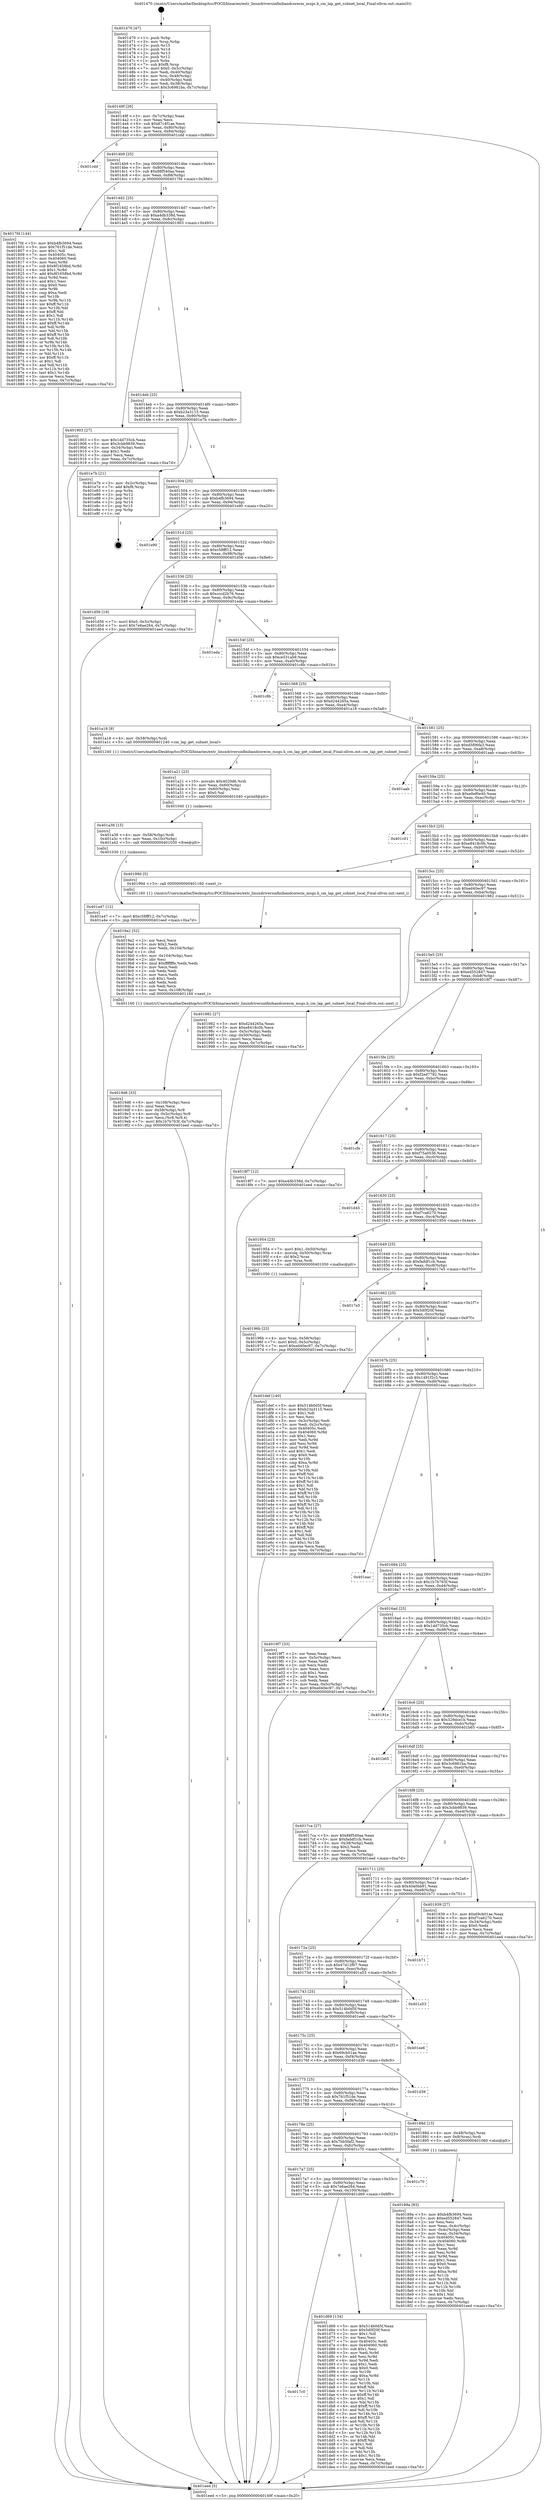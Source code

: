 digraph "0x401470" {
  label = "0x401470 (/mnt/c/Users/mathe/Desktop/tcc/POCII/binaries/extr_linuxdriversinfinibandcorecm_msgs.h_cm_lap_get_subnet_local_Final-ollvm.out::main(0))"
  labelloc = "t"
  node[shape=record]

  Entry [label="",width=0.3,height=0.3,shape=circle,fillcolor=black,style=filled]
  "0x40149f" [label="{
     0x40149f [26]\l
     | [instrs]\l
     &nbsp;&nbsp;0x40149f \<+3\>: mov -0x7c(%rbp),%eax\l
     &nbsp;&nbsp;0x4014a2 \<+2\>: mov %eax,%ecx\l
     &nbsp;&nbsp;0x4014a4 \<+6\>: sub $0x87c4f1ae,%ecx\l
     &nbsp;&nbsp;0x4014aa \<+3\>: mov %eax,-0x80(%rbp)\l
     &nbsp;&nbsp;0x4014ad \<+6\>: mov %ecx,-0x84(%rbp)\l
     &nbsp;&nbsp;0x4014b3 \<+6\>: je 0000000000401cdd \<main+0x86d\>\l
  }"]
  "0x401cdd" [label="{
     0x401cdd\l
  }", style=dashed]
  "0x4014b9" [label="{
     0x4014b9 [25]\l
     | [instrs]\l
     &nbsp;&nbsp;0x4014b9 \<+5\>: jmp 00000000004014be \<main+0x4e\>\l
     &nbsp;&nbsp;0x4014be \<+3\>: mov -0x80(%rbp),%eax\l
     &nbsp;&nbsp;0x4014c1 \<+5\>: sub $0x88f540aa,%eax\l
     &nbsp;&nbsp;0x4014c6 \<+6\>: mov %eax,-0x88(%rbp)\l
     &nbsp;&nbsp;0x4014cc \<+6\>: je 00000000004017fd \<main+0x38d\>\l
  }"]
  Exit [label="",width=0.3,height=0.3,shape=circle,fillcolor=black,style=filled,peripheries=2]
  "0x4017fd" [label="{
     0x4017fd [144]\l
     | [instrs]\l
     &nbsp;&nbsp;0x4017fd \<+5\>: mov $0xb4fb3694,%eax\l
     &nbsp;&nbsp;0x401802 \<+5\>: mov $0x761f51de,%ecx\l
     &nbsp;&nbsp;0x401807 \<+2\>: mov $0x1,%dl\l
     &nbsp;&nbsp;0x401809 \<+7\>: mov 0x40405c,%esi\l
     &nbsp;&nbsp;0x401810 \<+7\>: mov 0x404060,%edi\l
     &nbsp;&nbsp;0x401817 \<+3\>: mov %esi,%r8d\l
     &nbsp;&nbsp;0x40181a \<+7\>: sub $0x8f1658bd,%r8d\l
     &nbsp;&nbsp;0x401821 \<+4\>: sub $0x1,%r8d\l
     &nbsp;&nbsp;0x401825 \<+7\>: add $0x8f1658bd,%r8d\l
     &nbsp;&nbsp;0x40182c \<+4\>: imul %r8d,%esi\l
     &nbsp;&nbsp;0x401830 \<+3\>: and $0x1,%esi\l
     &nbsp;&nbsp;0x401833 \<+3\>: cmp $0x0,%esi\l
     &nbsp;&nbsp;0x401836 \<+4\>: sete %r9b\l
     &nbsp;&nbsp;0x40183a \<+3\>: cmp $0xa,%edi\l
     &nbsp;&nbsp;0x40183d \<+4\>: setl %r10b\l
     &nbsp;&nbsp;0x401841 \<+3\>: mov %r9b,%r11b\l
     &nbsp;&nbsp;0x401844 \<+4\>: xor $0xff,%r11b\l
     &nbsp;&nbsp;0x401848 \<+3\>: mov %r10b,%bl\l
     &nbsp;&nbsp;0x40184b \<+3\>: xor $0xff,%bl\l
     &nbsp;&nbsp;0x40184e \<+3\>: xor $0x1,%dl\l
     &nbsp;&nbsp;0x401851 \<+3\>: mov %r11b,%r14b\l
     &nbsp;&nbsp;0x401854 \<+4\>: and $0xff,%r14b\l
     &nbsp;&nbsp;0x401858 \<+3\>: and %dl,%r9b\l
     &nbsp;&nbsp;0x40185b \<+3\>: mov %bl,%r15b\l
     &nbsp;&nbsp;0x40185e \<+4\>: and $0xff,%r15b\l
     &nbsp;&nbsp;0x401862 \<+3\>: and %dl,%r10b\l
     &nbsp;&nbsp;0x401865 \<+3\>: or %r9b,%r14b\l
     &nbsp;&nbsp;0x401868 \<+3\>: or %r10b,%r15b\l
     &nbsp;&nbsp;0x40186b \<+3\>: xor %r15b,%r14b\l
     &nbsp;&nbsp;0x40186e \<+3\>: or %bl,%r11b\l
     &nbsp;&nbsp;0x401871 \<+4\>: xor $0xff,%r11b\l
     &nbsp;&nbsp;0x401875 \<+3\>: or $0x1,%dl\l
     &nbsp;&nbsp;0x401878 \<+3\>: and %dl,%r11b\l
     &nbsp;&nbsp;0x40187b \<+3\>: or %r11b,%r14b\l
     &nbsp;&nbsp;0x40187e \<+4\>: test $0x1,%r14b\l
     &nbsp;&nbsp;0x401882 \<+3\>: cmovne %ecx,%eax\l
     &nbsp;&nbsp;0x401885 \<+3\>: mov %eax,-0x7c(%rbp)\l
     &nbsp;&nbsp;0x401888 \<+5\>: jmp 0000000000401eed \<main+0xa7d\>\l
  }"]
  "0x4014d2" [label="{
     0x4014d2 [25]\l
     | [instrs]\l
     &nbsp;&nbsp;0x4014d2 \<+5\>: jmp 00000000004014d7 \<main+0x67\>\l
     &nbsp;&nbsp;0x4014d7 \<+3\>: mov -0x80(%rbp),%eax\l
     &nbsp;&nbsp;0x4014da \<+5\>: sub $0xa4db338d,%eax\l
     &nbsp;&nbsp;0x4014df \<+6\>: mov %eax,-0x8c(%rbp)\l
     &nbsp;&nbsp;0x4014e5 \<+6\>: je 0000000000401903 \<main+0x493\>\l
  }"]
  "0x4017c0" [label="{
     0x4017c0\l
  }", style=dashed]
  "0x401903" [label="{
     0x401903 [27]\l
     | [instrs]\l
     &nbsp;&nbsp;0x401903 \<+5\>: mov $0x1dd735cb,%eax\l
     &nbsp;&nbsp;0x401908 \<+5\>: mov $0x3cbb9839,%ecx\l
     &nbsp;&nbsp;0x40190d \<+3\>: mov -0x34(%rbp),%edx\l
     &nbsp;&nbsp;0x401910 \<+3\>: cmp $0x1,%edx\l
     &nbsp;&nbsp;0x401913 \<+3\>: cmovl %ecx,%eax\l
     &nbsp;&nbsp;0x401916 \<+3\>: mov %eax,-0x7c(%rbp)\l
     &nbsp;&nbsp;0x401919 \<+5\>: jmp 0000000000401eed \<main+0xa7d\>\l
  }"]
  "0x4014eb" [label="{
     0x4014eb [25]\l
     | [instrs]\l
     &nbsp;&nbsp;0x4014eb \<+5\>: jmp 00000000004014f0 \<main+0x80\>\l
     &nbsp;&nbsp;0x4014f0 \<+3\>: mov -0x80(%rbp),%eax\l
     &nbsp;&nbsp;0x4014f3 \<+5\>: sub $0xb23a3115,%eax\l
     &nbsp;&nbsp;0x4014f8 \<+6\>: mov %eax,-0x90(%rbp)\l
     &nbsp;&nbsp;0x4014fe \<+6\>: je 0000000000401e7b \<main+0xa0b\>\l
  }"]
  "0x401d69" [label="{
     0x401d69 [134]\l
     | [instrs]\l
     &nbsp;&nbsp;0x401d69 \<+5\>: mov $0x514b0d5f,%eax\l
     &nbsp;&nbsp;0x401d6e \<+5\>: mov $0x5d0f20f,%ecx\l
     &nbsp;&nbsp;0x401d73 \<+2\>: mov $0x1,%dl\l
     &nbsp;&nbsp;0x401d75 \<+2\>: xor %esi,%esi\l
     &nbsp;&nbsp;0x401d77 \<+7\>: mov 0x40405c,%edi\l
     &nbsp;&nbsp;0x401d7e \<+8\>: mov 0x404060,%r8d\l
     &nbsp;&nbsp;0x401d86 \<+3\>: sub $0x1,%esi\l
     &nbsp;&nbsp;0x401d89 \<+3\>: mov %edi,%r9d\l
     &nbsp;&nbsp;0x401d8c \<+3\>: add %esi,%r9d\l
     &nbsp;&nbsp;0x401d8f \<+4\>: imul %r9d,%edi\l
     &nbsp;&nbsp;0x401d93 \<+3\>: and $0x1,%edi\l
     &nbsp;&nbsp;0x401d96 \<+3\>: cmp $0x0,%edi\l
     &nbsp;&nbsp;0x401d99 \<+4\>: sete %r10b\l
     &nbsp;&nbsp;0x401d9d \<+4\>: cmp $0xa,%r8d\l
     &nbsp;&nbsp;0x401da1 \<+4\>: setl %r11b\l
     &nbsp;&nbsp;0x401da5 \<+3\>: mov %r10b,%bl\l
     &nbsp;&nbsp;0x401da8 \<+3\>: xor $0xff,%bl\l
     &nbsp;&nbsp;0x401dab \<+3\>: mov %r11b,%r14b\l
     &nbsp;&nbsp;0x401dae \<+4\>: xor $0xff,%r14b\l
     &nbsp;&nbsp;0x401db2 \<+3\>: xor $0x1,%dl\l
     &nbsp;&nbsp;0x401db5 \<+3\>: mov %bl,%r15b\l
     &nbsp;&nbsp;0x401db8 \<+4\>: and $0xff,%r15b\l
     &nbsp;&nbsp;0x401dbc \<+3\>: and %dl,%r10b\l
     &nbsp;&nbsp;0x401dbf \<+3\>: mov %r14b,%r12b\l
     &nbsp;&nbsp;0x401dc2 \<+4\>: and $0xff,%r12b\l
     &nbsp;&nbsp;0x401dc6 \<+3\>: and %dl,%r11b\l
     &nbsp;&nbsp;0x401dc9 \<+3\>: or %r10b,%r15b\l
     &nbsp;&nbsp;0x401dcc \<+3\>: or %r11b,%r12b\l
     &nbsp;&nbsp;0x401dcf \<+3\>: xor %r12b,%r15b\l
     &nbsp;&nbsp;0x401dd2 \<+3\>: or %r14b,%bl\l
     &nbsp;&nbsp;0x401dd5 \<+3\>: xor $0xff,%bl\l
     &nbsp;&nbsp;0x401dd8 \<+3\>: or $0x1,%dl\l
     &nbsp;&nbsp;0x401ddb \<+2\>: and %dl,%bl\l
     &nbsp;&nbsp;0x401ddd \<+3\>: or %bl,%r15b\l
     &nbsp;&nbsp;0x401de0 \<+4\>: test $0x1,%r15b\l
     &nbsp;&nbsp;0x401de4 \<+3\>: cmovne %ecx,%eax\l
     &nbsp;&nbsp;0x401de7 \<+3\>: mov %eax,-0x7c(%rbp)\l
     &nbsp;&nbsp;0x401dea \<+5\>: jmp 0000000000401eed \<main+0xa7d\>\l
  }"]
  "0x401e7b" [label="{
     0x401e7b [21]\l
     | [instrs]\l
     &nbsp;&nbsp;0x401e7b \<+3\>: mov -0x2c(%rbp),%eax\l
     &nbsp;&nbsp;0x401e7e \<+7\>: add $0xf8,%rsp\l
     &nbsp;&nbsp;0x401e85 \<+1\>: pop %rbx\l
     &nbsp;&nbsp;0x401e86 \<+2\>: pop %r12\l
     &nbsp;&nbsp;0x401e88 \<+2\>: pop %r13\l
     &nbsp;&nbsp;0x401e8a \<+2\>: pop %r14\l
     &nbsp;&nbsp;0x401e8c \<+2\>: pop %r15\l
     &nbsp;&nbsp;0x401e8e \<+1\>: pop %rbp\l
     &nbsp;&nbsp;0x401e8f \<+1\>: ret\l
  }"]
  "0x401504" [label="{
     0x401504 [25]\l
     | [instrs]\l
     &nbsp;&nbsp;0x401504 \<+5\>: jmp 0000000000401509 \<main+0x99\>\l
     &nbsp;&nbsp;0x401509 \<+3\>: mov -0x80(%rbp),%eax\l
     &nbsp;&nbsp;0x40150c \<+5\>: sub $0xb4fb3694,%eax\l
     &nbsp;&nbsp;0x401511 \<+6\>: mov %eax,-0x94(%rbp)\l
     &nbsp;&nbsp;0x401517 \<+6\>: je 0000000000401e90 \<main+0xa20\>\l
  }"]
  "0x4017a7" [label="{
     0x4017a7 [25]\l
     | [instrs]\l
     &nbsp;&nbsp;0x4017a7 \<+5\>: jmp 00000000004017ac \<main+0x33c\>\l
     &nbsp;&nbsp;0x4017ac \<+3\>: mov -0x80(%rbp),%eax\l
     &nbsp;&nbsp;0x4017af \<+5\>: sub $0x7e6ae264,%eax\l
     &nbsp;&nbsp;0x4017b4 \<+6\>: mov %eax,-0x100(%rbp)\l
     &nbsp;&nbsp;0x4017ba \<+6\>: je 0000000000401d69 \<main+0x8f9\>\l
  }"]
  "0x401e90" [label="{
     0x401e90\l
  }", style=dashed]
  "0x40151d" [label="{
     0x40151d [25]\l
     | [instrs]\l
     &nbsp;&nbsp;0x40151d \<+5\>: jmp 0000000000401522 \<main+0xb2\>\l
     &nbsp;&nbsp;0x401522 \<+3\>: mov -0x80(%rbp),%eax\l
     &nbsp;&nbsp;0x401525 \<+5\>: sub $0xc58fff12,%eax\l
     &nbsp;&nbsp;0x40152a \<+6\>: mov %eax,-0x98(%rbp)\l
     &nbsp;&nbsp;0x401530 \<+6\>: je 0000000000401d56 \<main+0x8e6\>\l
  }"]
  "0x401c70" [label="{
     0x401c70\l
  }", style=dashed]
  "0x401d56" [label="{
     0x401d56 [19]\l
     | [instrs]\l
     &nbsp;&nbsp;0x401d56 \<+7\>: movl $0x0,-0x3c(%rbp)\l
     &nbsp;&nbsp;0x401d5d \<+7\>: movl $0x7e6ae264,-0x7c(%rbp)\l
     &nbsp;&nbsp;0x401d64 \<+5\>: jmp 0000000000401eed \<main+0xa7d\>\l
  }"]
  "0x401536" [label="{
     0x401536 [25]\l
     | [instrs]\l
     &nbsp;&nbsp;0x401536 \<+5\>: jmp 000000000040153b \<main+0xcb\>\l
     &nbsp;&nbsp;0x40153b \<+3\>: mov -0x80(%rbp),%eax\l
     &nbsp;&nbsp;0x40153e \<+5\>: sub $0xcccd2b76,%eax\l
     &nbsp;&nbsp;0x401543 \<+6\>: mov %eax,-0x9c(%rbp)\l
     &nbsp;&nbsp;0x401549 \<+6\>: je 0000000000401eda \<main+0xa6a\>\l
  }"]
  "0x401a47" [label="{
     0x401a47 [12]\l
     | [instrs]\l
     &nbsp;&nbsp;0x401a47 \<+7\>: movl $0xc58fff12,-0x7c(%rbp)\l
     &nbsp;&nbsp;0x401a4e \<+5\>: jmp 0000000000401eed \<main+0xa7d\>\l
  }"]
  "0x401eda" [label="{
     0x401eda\l
  }", style=dashed]
  "0x40154f" [label="{
     0x40154f [25]\l
     | [instrs]\l
     &nbsp;&nbsp;0x40154f \<+5\>: jmp 0000000000401554 \<main+0xe4\>\l
     &nbsp;&nbsp;0x401554 \<+3\>: mov -0x80(%rbp),%eax\l
     &nbsp;&nbsp;0x401557 \<+5\>: sub $0xce531ab9,%eax\l
     &nbsp;&nbsp;0x40155c \<+6\>: mov %eax,-0xa0(%rbp)\l
     &nbsp;&nbsp;0x401562 \<+6\>: je 0000000000401c8b \<main+0x81b\>\l
  }"]
  "0x401a38" [label="{
     0x401a38 [15]\l
     | [instrs]\l
     &nbsp;&nbsp;0x401a38 \<+4\>: mov -0x58(%rbp),%rdi\l
     &nbsp;&nbsp;0x401a3c \<+6\>: mov %eax,-0x10c(%rbp)\l
     &nbsp;&nbsp;0x401a42 \<+5\>: call 0000000000401030 \<free@plt\>\l
     | [calls]\l
     &nbsp;&nbsp;0x401030 \{1\} (unknown)\l
  }"]
  "0x401c8b" [label="{
     0x401c8b\l
  }", style=dashed]
  "0x401568" [label="{
     0x401568 [25]\l
     | [instrs]\l
     &nbsp;&nbsp;0x401568 \<+5\>: jmp 000000000040156d \<main+0xfd\>\l
     &nbsp;&nbsp;0x40156d \<+3\>: mov -0x80(%rbp),%eax\l
     &nbsp;&nbsp;0x401570 \<+5\>: sub $0xd244265a,%eax\l
     &nbsp;&nbsp;0x401575 \<+6\>: mov %eax,-0xa4(%rbp)\l
     &nbsp;&nbsp;0x40157b \<+6\>: je 0000000000401a18 \<main+0x5a8\>\l
  }"]
  "0x401a21" [label="{
     0x401a21 [23]\l
     | [instrs]\l
     &nbsp;&nbsp;0x401a21 \<+10\>: movabs $0x4020d6,%rdi\l
     &nbsp;&nbsp;0x401a2b \<+3\>: mov %eax,-0x60(%rbp)\l
     &nbsp;&nbsp;0x401a2e \<+3\>: mov -0x60(%rbp),%esi\l
     &nbsp;&nbsp;0x401a31 \<+2\>: mov $0x0,%al\l
     &nbsp;&nbsp;0x401a33 \<+5\>: call 0000000000401040 \<printf@plt\>\l
     | [calls]\l
     &nbsp;&nbsp;0x401040 \{1\} (unknown)\l
  }"]
  "0x401a18" [label="{
     0x401a18 [9]\l
     | [instrs]\l
     &nbsp;&nbsp;0x401a18 \<+4\>: mov -0x58(%rbp),%rdi\l
     &nbsp;&nbsp;0x401a1c \<+5\>: call 0000000000401240 \<cm_lap_get_subnet_local\>\l
     | [calls]\l
     &nbsp;&nbsp;0x401240 \{1\} (/mnt/c/Users/mathe/Desktop/tcc/POCII/binaries/extr_linuxdriversinfinibandcorecm_msgs.h_cm_lap_get_subnet_local_Final-ollvm.out::cm_lap_get_subnet_local)\l
  }"]
  "0x401581" [label="{
     0x401581 [25]\l
     | [instrs]\l
     &nbsp;&nbsp;0x401581 \<+5\>: jmp 0000000000401586 \<main+0x116\>\l
     &nbsp;&nbsp;0x401586 \<+3\>: mov -0x80(%rbp),%eax\l
     &nbsp;&nbsp;0x401589 \<+5\>: sub $0xd5f06fa3,%eax\l
     &nbsp;&nbsp;0x40158e \<+6\>: mov %eax,-0xa8(%rbp)\l
     &nbsp;&nbsp;0x401594 \<+6\>: je 0000000000401aab \<main+0x63b\>\l
  }"]
  "0x4019d6" [label="{
     0x4019d6 [33]\l
     | [instrs]\l
     &nbsp;&nbsp;0x4019d6 \<+6\>: mov -0x108(%rbp),%ecx\l
     &nbsp;&nbsp;0x4019dc \<+3\>: imul %eax,%ecx\l
     &nbsp;&nbsp;0x4019df \<+4\>: mov -0x58(%rbp),%r8\l
     &nbsp;&nbsp;0x4019e3 \<+4\>: movslq -0x5c(%rbp),%r9\l
     &nbsp;&nbsp;0x4019e7 \<+4\>: mov %ecx,(%r8,%r9,4)\l
     &nbsp;&nbsp;0x4019eb \<+7\>: movl $0x1b7b763f,-0x7c(%rbp)\l
     &nbsp;&nbsp;0x4019f2 \<+5\>: jmp 0000000000401eed \<main+0xa7d\>\l
  }"]
  "0x401aab" [label="{
     0x401aab\l
  }", style=dashed]
  "0x40159a" [label="{
     0x40159a [25]\l
     | [instrs]\l
     &nbsp;&nbsp;0x40159a \<+5\>: jmp 000000000040159f \<main+0x12f\>\l
     &nbsp;&nbsp;0x40159f \<+3\>: mov -0x80(%rbp),%eax\l
     &nbsp;&nbsp;0x4015a2 \<+5\>: sub $0xe0ef0e40,%eax\l
     &nbsp;&nbsp;0x4015a7 \<+6\>: mov %eax,-0xac(%rbp)\l
     &nbsp;&nbsp;0x4015ad \<+6\>: je 0000000000401c01 \<main+0x791\>\l
  }"]
  "0x4019a2" [label="{
     0x4019a2 [52]\l
     | [instrs]\l
     &nbsp;&nbsp;0x4019a2 \<+2\>: xor %ecx,%ecx\l
     &nbsp;&nbsp;0x4019a4 \<+5\>: mov $0x2,%edx\l
     &nbsp;&nbsp;0x4019a9 \<+6\>: mov %edx,-0x104(%rbp)\l
     &nbsp;&nbsp;0x4019af \<+1\>: cltd\l
     &nbsp;&nbsp;0x4019b0 \<+6\>: mov -0x104(%rbp),%esi\l
     &nbsp;&nbsp;0x4019b6 \<+2\>: idiv %esi\l
     &nbsp;&nbsp;0x4019b8 \<+6\>: imul $0xfffffffe,%edx,%edx\l
     &nbsp;&nbsp;0x4019be \<+2\>: mov %ecx,%edi\l
     &nbsp;&nbsp;0x4019c0 \<+2\>: sub %edx,%edi\l
     &nbsp;&nbsp;0x4019c2 \<+2\>: mov %ecx,%edx\l
     &nbsp;&nbsp;0x4019c4 \<+3\>: sub $0x1,%edx\l
     &nbsp;&nbsp;0x4019c7 \<+2\>: add %edx,%edi\l
     &nbsp;&nbsp;0x4019c9 \<+2\>: sub %edi,%ecx\l
     &nbsp;&nbsp;0x4019cb \<+6\>: mov %ecx,-0x108(%rbp)\l
     &nbsp;&nbsp;0x4019d1 \<+5\>: call 0000000000401160 \<next_i\>\l
     | [calls]\l
     &nbsp;&nbsp;0x401160 \{1\} (/mnt/c/Users/mathe/Desktop/tcc/POCII/binaries/extr_linuxdriversinfinibandcorecm_msgs.h_cm_lap_get_subnet_local_Final-ollvm.out::next_i)\l
  }"]
  "0x401c01" [label="{
     0x401c01\l
  }", style=dashed]
  "0x4015b3" [label="{
     0x4015b3 [25]\l
     | [instrs]\l
     &nbsp;&nbsp;0x4015b3 \<+5\>: jmp 00000000004015b8 \<main+0x148\>\l
     &nbsp;&nbsp;0x4015b8 \<+3\>: mov -0x80(%rbp),%eax\l
     &nbsp;&nbsp;0x4015bb \<+5\>: sub $0xe8418c0b,%eax\l
     &nbsp;&nbsp;0x4015c0 \<+6\>: mov %eax,-0xb0(%rbp)\l
     &nbsp;&nbsp;0x4015c6 \<+6\>: je 000000000040199d \<main+0x52d\>\l
  }"]
  "0x40196b" [label="{
     0x40196b [23]\l
     | [instrs]\l
     &nbsp;&nbsp;0x40196b \<+4\>: mov %rax,-0x58(%rbp)\l
     &nbsp;&nbsp;0x40196f \<+7\>: movl $0x0,-0x5c(%rbp)\l
     &nbsp;&nbsp;0x401976 \<+7\>: movl $0xed40ec97,-0x7c(%rbp)\l
     &nbsp;&nbsp;0x40197d \<+5\>: jmp 0000000000401eed \<main+0xa7d\>\l
  }"]
  "0x40199d" [label="{
     0x40199d [5]\l
     | [instrs]\l
     &nbsp;&nbsp;0x40199d \<+5\>: call 0000000000401160 \<next_i\>\l
     | [calls]\l
     &nbsp;&nbsp;0x401160 \{1\} (/mnt/c/Users/mathe/Desktop/tcc/POCII/binaries/extr_linuxdriversinfinibandcorecm_msgs.h_cm_lap_get_subnet_local_Final-ollvm.out::next_i)\l
  }"]
  "0x4015cc" [label="{
     0x4015cc [25]\l
     | [instrs]\l
     &nbsp;&nbsp;0x4015cc \<+5\>: jmp 00000000004015d1 \<main+0x161\>\l
     &nbsp;&nbsp;0x4015d1 \<+3\>: mov -0x80(%rbp),%eax\l
     &nbsp;&nbsp;0x4015d4 \<+5\>: sub $0xed40ec97,%eax\l
     &nbsp;&nbsp;0x4015d9 \<+6\>: mov %eax,-0xb4(%rbp)\l
     &nbsp;&nbsp;0x4015df \<+6\>: je 0000000000401982 \<main+0x512\>\l
  }"]
  "0x40189a" [label="{
     0x40189a [93]\l
     | [instrs]\l
     &nbsp;&nbsp;0x40189a \<+5\>: mov $0xb4fb3694,%ecx\l
     &nbsp;&nbsp;0x40189f \<+5\>: mov $0xed552847,%edx\l
     &nbsp;&nbsp;0x4018a4 \<+2\>: xor %esi,%esi\l
     &nbsp;&nbsp;0x4018a6 \<+3\>: mov %eax,-0x4c(%rbp)\l
     &nbsp;&nbsp;0x4018a9 \<+3\>: mov -0x4c(%rbp),%eax\l
     &nbsp;&nbsp;0x4018ac \<+3\>: mov %eax,-0x34(%rbp)\l
     &nbsp;&nbsp;0x4018af \<+7\>: mov 0x40405c,%eax\l
     &nbsp;&nbsp;0x4018b6 \<+8\>: mov 0x404060,%r8d\l
     &nbsp;&nbsp;0x4018be \<+3\>: sub $0x1,%esi\l
     &nbsp;&nbsp;0x4018c1 \<+3\>: mov %eax,%r9d\l
     &nbsp;&nbsp;0x4018c4 \<+3\>: add %esi,%r9d\l
     &nbsp;&nbsp;0x4018c7 \<+4\>: imul %r9d,%eax\l
     &nbsp;&nbsp;0x4018cb \<+3\>: and $0x1,%eax\l
     &nbsp;&nbsp;0x4018ce \<+3\>: cmp $0x0,%eax\l
     &nbsp;&nbsp;0x4018d1 \<+4\>: sete %r10b\l
     &nbsp;&nbsp;0x4018d5 \<+4\>: cmp $0xa,%r8d\l
     &nbsp;&nbsp;0x4018d9 \<+4\>: setl %r11b\l
     &nbsp;&nbsp;0x4018dd \<+3\>: mov %r10b,%bl\l
     &nbsp;&nbsp;0x4018e0 \<+3\>: and %r11b,%bl\l
     &nbsp;&nbsp;0x4018e3 \<+3\>: xor %r11b,%r10b\l
     &nbsp;&nbsp;0x4018e6 \<+3\>: or %r10b,%bl\l
     &nbsp;&nbsp;0x4018e9 \<+3\>: test $0x1,%bl\l
     &nbsp;&nbsp;0x4018ec \<+3\>: cmovne %edx,%ecx\l
     &nbsp;&nbsp;0x4018ef \<+3\>: mov %ecx,-0x7c(%rbp)\l
     &nbsp;&nbsp;0x4018f2 \<+5\>: jmp 0000000000401eed \<main+0xa7d\>\l
  }"]
  "0x401982" [label="{
     0x401982 [27]\l
     | [instrs]\l
     &nbsp;&nbsp;0x401982 \<+5\>: mov $0xd244265a,%eax\l
     &nbsp;&nbsp;0x401987 \<+5\>: mov $0xe8418c0b,%ecx\l
     &nbsp;&nbsp;0x40198c \<+3\>: mov -0x5c(%rbp),%edx\l
     &nbsp;&nbsp;0x40198f \<+3\>: cmp -0x50(%rbp),%edx\l
     &nbsp;&nbsp;0x401992 \<+3\>: cmovl %ecx,%eax\l
     &nbsp;&nbsp;0x401995 \<+3\>: mov %eax,-0x7c(%rbp)\l
     &nbsp;&nbsp;0x401998 \<+5\>: jmp 0000000000401eed \<main+0xa7d\>\l
  }"]
  "0x4015e5" [label="{
     0x4015e5 [25]\l
     | [instrs]\l
     &nbsp;&nbsp;0x4015e5 \<+5\>: jmp 00000000004015ea \<main+0x17a\>\l
     &nbsp;&nbsp;0x4015ea \<+3\>: mov -0x80(%rbp),%eax\l
     &nbsp;&nbsp;0x4015ed \<+5\>: sub $0xed552847,%eax\l
     &nbsp;&nbsp;0x4015f2 \<+6\>: mov %eax,-0xb8(%rbp)\l
     &nbsp;&nbsp;0x4015f8 \<+6\>: je 00000000004018f7 \<main+0x487\>\l
  }"]
  "0x40178e" [label="{
     0x40178e [25]\l
     | [instrs]\l
     &nbsp;&nbsp;0x40178e \<+5\>: jmp 0000000000401793 \<main+0x323\>\l
     &nbsp;&nbsp;0x401793 \<+3\>: mov -0x80(%rbp),%eax\l
     &nbsp;&nbsp;0x401796 \<+5\>: sub $0x7bb5faf2,%eax\l
     &nbsp;&nbsp;0x40179b \<+6\>: mov %eax,-0xfc(%rbp)\l
     &nbsp;&nbsp;0x4017a1 \<+6\>: je 0000000000401c70 \<main+0x800\>\l
  }"]
  "0x4018f7" [label="{
     0x4018f7 [12]\l
     | [instrs]\l
     &nbsp;&nbsp;0x4018f7 \<+7\>: movl $0xa4db338d,-0x7c(%rbp)\l
     &nbsp;&nbsp;0x4018fe \<+5\>: jmp 0000000000401eed \<main+0xa7d\>\l
  }"]
  "0x4015fe" [label="{
     0x4015fe [25]\l
     | [instrs]\l
     &nbsp;&nbsp;0x4015fe \<+5\>: jmp 0000000000401603 \<main+0x193\>\l
     &nbsp;&nbsp;0x401603 \<+3\>: mov -0x80(%rbp),%eax\l
     &nbsp;&nbsp;0x401606 \<+5\>: sub $0xf2ed7782,%eax\l
     &nbsp;&nbsp;0x40160b \<+6\>: mov %eax,-0xbc(%rbp)\l
     &nbsp;&nbsp;0x401611 \<+6\>: je 0000000000401cfe \<main+0x88e\>\l
  }"]
  "0x40188d" [label="{
     0x40188d [13]\l
     | [instrs]\l
     &nbsp;&nbsp;0x40188d \<+4\>: mov -0x48(%rbp),%rax\l
     &nbsp;&nbsp;0x401891 \<+4\>: mov 0x8(%rax),%rdi\l
     &nbsp;&nbsp;0x401895 \<+5\>: call 0000000000401060 \<atoi@plt\>\l
     | [calls]\l
     &nbsp;&nbsp;0x401060 \{1\} (unknown)\l
  }"]
  "0x401cfe" [label="{
     0x401cfe\l
  }", style=dashed]
  "0x401617" [label="{
     0x401617 [25]\l
     | [instrs]\l
     &nbsp;&nbsp;0x401617 \<+5\>: jmp 000000000040161c \<main+0x1ac\>\l
     &nbsp;&nbsp;0x40161c \<+3\>: mov -0x80(%rbp),%eax\l
     &nbsp;&nbsp;0x40161f \<+5\>: sub $0xf75a0536,%eax\l
     &nbsp;&nbsp;0x401624 \<+6\>: mov %eax,-0xc0(%rbp)\l
     &nbsp;&nbsp;0x40162a \<+6\>: je 0000000000401d45 \<main+0x8d5\>\l
  }"]
  "0x401775" [label="{
     0x401775 [25]\l
     | [instrs]\l
     &nbsp;&nbsp;0x401775 \<+5\>: jmp 000000000040177a \<main+0x30a\>\l
     &nbsp;&nbsp;0x40177a \<+3\>: mov -0x80(%rbp),%eax\l
     &nbsp;&nbsp;0x40177d \<+5\>: sub $0x761f51de,%eax\l
     &nbsp;&nbsp;0x401782 \<+6\>: mov %eax,-0xf8(%rbp)\l
     &nbsp;&nbsp;0x401788 \<+6\>: je 000000000040188d \<main+0x41d\>\l
  }"]
  "0x401d45" [label="{
     0x401d45\l
  }", style=dashed]
  "0x401630" [label="{
     0x401630 [25]\l
     | [instrs]\l
     &nbsp;&nbsp;0x401630 \<+5\>: jmp 0000000000401635 \<main+0x1c5\>\l
     &nbsp;&nbsp;0x401635 \<+3\>: mov -0x80(%rbp),%eax\l
     &nbsp;&nbsp;0x401638 \<+5\>: sub $0xf7ca6270,%eax\l
     &nbsp;&nbsp;0x40163d \<+6\>: mov %eax,-0xc4(%rbp)\l
     &nbsp;&nbsp;0x401643 \<+6\>: je 0000000000401954 \<main+0x4e4\>\l
  }"]
  "0x401d39" [label="{
     0x401d39\l
  }", style=dashed]
  "0x401954" [label="{
     0x401954 [23]\l
     | [instrs]\l
     &nbsp;&nbsp;0x401954 \<+7\>: movl $0x1,-0x50(%rbp)\l
     &nbsp;&nbsp;0x40195b \<+4\>: movslq -0x50(%rbp),%rax\l
     &nbsp;&nbsp;0x40195f \<+4\>: shl $0x2,%rax\l
     &nbsp;&nbsp;0x401963 \<+3\>: mov %rax,%rdi\l
     &nbsp;&nbsp;0x401966 \<+5\>: call 0000000000401050 \<malloc@plt\>\l
     | [calls]\l
     &nbsp;&nbsp;0x401050 \{1\} (unknown)\l
  }"]
  "0x401649" [label="{
     0x401649 [25]\l
     | [instrs]\l
     &nbsp;&nbsp;0x401649 \<+5\>: jmp 000000000040164e \<main+0x1de\>\l
     &nbsp;&nbsp;0x40164e \<+3\>: mov -0x80(%rbp),%eax\l
     &nbsp;&nbsp;0x401651 \<+5\>: sub $0xfaddf1cb,%eax\l
     &nbsp;&nbsp;0x401656 \<+6\>: mov %eax,-0xc8(%rbp)\l
     &nbsp;&nbsp;0x40165c \<+6\>: je 00000000004017e5 \<main+0x375\>\l
  }"]
  "0x40175c" [label="{
     0x40175c [25]\l
     | [instrs]\l
     &nbsp;&nbsp;0x40175c \<+5\>: jmp 0000000000401761 \<main+0x2f1\>\l
     &nbsp;&nbsp;0x401761 \<+3\>: mov -0x80(%rbp),%eax\l
     &nbsp;&nbsp;0x401764 \<+5\>: sub $0x69cb01ae,%eax\l
     &nbsp;&nbsp;0x401769 \<+6\>: mov %eax,-0xf4(%rbp)\l
     &nbsp;&nbsp;0x40176f \<+6\>: je 0000000000401d39 \<main+0x8c9\>\l
  }"]
  "0x4017e5" [label="{
     0x4017e5\l
  }", style=dashed]
  "0x401662" [label="{
     0x401662 [25]\l
     | [instrs]\l
     &nbsp;&nbsp;0x401662 \<+5\>: jmp 0000000000401667 \<main+0x1f7\>\l
     &nbsp;&nbsp;0x401667 \<+3\>: mov -0x80(%rbp),%eax\l
     &nbsp;&nbsp;0x40166a \<+5\>: sub $0x5d0f20f,%eax\l
     &nbsp;&nbsp;0x40166f \<+6\>: mov %eax,-0xcc(%rbp)\l
     &nbsp;&nbsp;0x401675 \<+6\>: je 0000000000401def \<main+0x97f\>\l
  }"]
  "0x401ee6" [label="{
     0x401ee6\l
  }", style=dashed]
  "0x401def" [label="{
     0x401def [140]\l
     | [instrs]\l
     &nbsp;&nbsp;0x401def \<+5\>: mov $0x514b0d5f,%eax\l
     &nbsp;&nbsp;0x401df4 \<+5\>: mov $0xb23a3115,%ecx\l
     &nbsp;&nbsp;0x401df9 \<+2\>: mov $0x1,%dl\l
     &nbsp;&nbsp;0x401dfb \<+2\>: xor %esi,%esi\l
     &nbsp;&nbsp;0x401dfd \<+3\>: mov -0x3c(%rbp),%edi\l
     &nbsp;&nbsp;0x401e00 \<+3\>: mov %edi,-0x2c(%rbp)\l
     &nbsp;&nbsp;0x401e03 \<+7\>: mov 0x40405c,%edi\l
     &nbsp;&nbsp;0x401e0a \<+8\>: mov 0x404060,%r8d\l
     &nbsp;&nbsp;0x401e12 \<+3\>: sub $0x1,%esi\l
     &nbsp;&nbsp;0x401e15 \<+3\>: mov %edi,%r9d\l
     &nbsp;&nbsp;0x401e18 \<+3\>: add %esi,%r9d\l
     &nbsp;&nbsp;0x401e1b \<+4\>: imul %r9d,%edi\l
     &nbsp;&nbsp;0x401e1f \<+3\>: and $0x1,%edi\l
     &nbsp;&nbsp;0x401e22 \<+3\>: cmp $0x0,%edi\l
     &nbsp;&nbsp;0x401e25 \<+4\>: sete %r10b\l
     &nbsp;&nbsp;0x401e29 \<+4\>: cmp $0xa,%r8d\l
     &nbsp;&nbsp;0x401e2d \<+4\>: setl %r11b\l
     &nbsp;&nbsp;0x401e31 \<+3\>: mov %r10b,%bl\l
     &nbsp;&nbsp;0x401e34 \<+3\>: xor $0xff,%bl\l
     &nbsp;&nbsp;0x401e37 \<+3\>: mov %r11b,%r14b\l
     &nbsp;&nbsp;0x401e3a \<+4\>: xor $0xff,%r14b\l
     &nbsp;&nbsp;0x401e3e \<+3\>: xor $0x1,%dl\l
     &nbsp;&nbsp;0x401e41 \<+3\>: mov %bl,%r15b\l
     &nbsp;&nbsp;0x401e44 \<+4\>: and $0xff,%r15b\l
     &nbsp;&nbsp;0x401e48 \<+3\>: and %dl,%r10b\l
     &nbsp;&nbsp;0x401e4b \<+3\>: mov %r14b,%r12b\l
     &nbsp;&nbsp;0x401e4e \<+4\>: and $0xff,%r12b\l
     &nbsp;&nbsp;0x401e52 \<+3\>: and %dl,%r11b\l
     &nbsp;&nbsp;0x401e55 \<+3\>: or %r10b,%r15b\l
     &nbsp;&nbsp;0x401e58 \<+3\>: or %r11b,%r12b\l
     &nbsp;&nbsp;0x401e5b \<+3\>: xor %r12b,%r15b\l
     &nbsp;&nbsp;0x401e5e \<+3\>: or %r14b,%bl\l
     &nbsp;&nbsp;0x401e61 \<+3\>: xor $0xff,%bl\l
     &nbsp;&nbsp;0x401e64 \<+3\>: or $0x1,%dl\l
     &nbsp;&nbsp;0x401e67 \<+2\>: and %dl,%bl\l
     &nbsp;&nbsp;0x401e69 \<+3\>: or %bl,%r15b\l
     &nbsp;&nbsp;0x401e6c \<+4\>: test $0x1,%r15b\l
     &nbsp;&nbsp;0x401e70 \<+3\>: cmovne %ecx,%eax\l
     &nbsp;&nbsp;0x401e73 \<+3\>: mov %eax,-0x7c(%rbp)\l
     &nbsp;&nbsp;0x401e76 \<+5\>: jmp 0000000000401eed \<main+0xa7d\>\l
  }"]
  "0x40167b" [label="{
     0x40167b [25]\l
     | [instrs]\l
     &nbsp;&nbsp;0x40167b \<+5\>: jmp 0000000000401680 \<main+0x210\>\l
     &nbsp;&nbsp;0x401680 \<+3\>: mov -0x80(%rbp),%eax\l
     &nbsp;&nbsp;0x401683 \<+5\>: sub $0x1491f2c3,%eax\l
     &nbsp;&nbsp;0x401688 \<+6\>: mov %eax,-0xd0(%rbp)\l
     &nbsp;&nbsp;0x40168e \<+6\>: je 0000000000401eac \<main+0xa3c\>\l
  }"]
  "0x401743" [label="{
     0x401743 [25]\l
     | [instrs]\l
     &nbsp;&nbsp;0x401743 \<+5\>: jmp 0000000000401748 \<main+0x2d8\>\l
     &nbsp;&nbsp;0x401748 \<+3\>: mov -0x80(%rbp),%eax\l
     &nbsp;&nbsp;0x40174b \<+5\>: sub $0x514b0d5f,%eax\l
     &nbsp;&nbsp;0x401750 \<+6\>: mov %eax,-0xf0(%rbp)\l
     &nbsp;&nbsp;0x401756 \<+6\>: je 0000000000401ee6 \<main+0xa76\>\l
  }"]
  "0x401eac" [label="{
     0x401eac\l
  }", style=dashed]
  "0x401694" [label="{
     0x401694 [25]\l
     | [instrs]\l
     &nbsp;&nbsp;0x401694 \<+5\>: jmp 0000000000401699 \<main+0x229\>\l
     &nbsp;&nbsp;0x401699 \<+3\>: mov -0x80(%rbp),%eax\l
     &nbsp;&nbsp;0x40169c \<+5\>: sub $0x1b7b763f,%eax\l
     &nbsp;&nbsp;0x4016a1 \<+6\>: mov %eax,-0xd4(%rbp)\l
     &nbsp;&nbsp;0x4016a7 \<+6\>: je 00000000004019f7 \<main+0x587\>\l
  }"]
  "0x401a53" [label="{
     0x401a53\l
  }", style=dashed]
  "0x4019f7" [label="{
     0x4019f7 [33]\l
     | [instrs]\l
     &nbsp;&nbsp;0x4019f7 \<+2\>: xor %eax,%eax\l
     &nbsp;&nbsp;0x4019f9 \<+3\>: mov -0x5c(%rbp),%ecx\l
     &nbsp;&nbsp;0x4019fc \<+2\>: mov %eax,%edx\l
     &nbsp;&nbsp;0x4019fe \<+2\>: sub %ecx,%edx\l
     &nbsp;&nbsp;0x401a00 \<+2\>: mov %eax,%ecx\l
     &nbsp;&nbsp;0x401a02 \<+3\>: sub $0x1,%ecx\l
     &nbsp;&nbsp;0x401a05 \<+2\>: add %ecx,%edx\l
     &nbsp;&nbsp;0x401a07 \<+2\>: sub %edx,%eax\l
     &nbsp;&nbsp;0x401a09 \<+3\>: mov %eax,-0x5c(%rbp)\l
     &nbsp;&nbsp;0x401a0c \<+7\>: movl $0xed40ec97,-0x7c(%rbp)\l
     &nbsp;&nbsp;0x401a13 \<+5\>: jmp 0000000000401eed \<main+0xa7d\>\l
  }"]
  "0x4016ad" [label="{
     0x4016ad [25]\l
     | [instrs]\l
     &nbsp;&nbsp;0x4016ad \<+5\>: jmp 00000000004016b2 \<main+0x242\>\l
     &nbsp;&nbsp;0x4016b2 \<+3\>: mov -0x80(%rbp),%eax\l
     &nbsp;&nbsp;0x4016b5 \<+5\>: sub $0x1dd735cb,%eax\l
     &nbsp;&nbsp;0x4016ba \<+6\>: mov %eax,-0xd8(%rbp)\l
     &nbsp;&nbsp;0x4016c0 \<+6\>: je 000000000040191e \<main+0x4ae\>\l
  }"]
  "0x40172a" [label="{
     0x40172a [25]\l
     | [instrs]\l
     &nbsp;&nbsp;0x40172a \<+5\>: jmp 000000000040172f \<main+0x2bf\>\l
     &nbsp;&nbsp;0x40172f \<+3\>: mov -0x80(%rbp),%eax\l
     &nbsp;&nbsp;0x401732 \<+5\>: sub $0x47d12f67,%eax\l
     &nbsp;&nbsp;0x401737 \<+6\>: mov %eax,-0xec(%rbp)\l
     &nbsp;&nbsp;0x40173d \<+6\>: je 0000000000401a53 \<main+0x5e3\>\l
  }"]
  "0x40191e" [label="{
     0x40191e\l
  }", style=dashed]
  "0x4016c6" [label="{
     0x4016c6 [25]\l
     | [instrs]\l
     &nbsp;&nbsp;0x4016c6 \<+5\>: jmp 00000000004016cb \<main+0x25b\>\l
     &nbsp;&nbsp;0x4016cb \<+3\>: mov -0x80(%rbp),%eax\l
     &nbsp;&nbsp;0x4016ce \<+5\>: sub $0x329dce1b,%eax\l
     &nbsp;&nbsp;0x4016d3 \<+6\>: mov %eax,-0xdc(%rbp)\l
     &nbsp;&nbsp;0x4016d9 \<+6\>: je 0000000000401b65 \<main+0x6f5\>\l
  }"]
  "0x401b71" [label="{
     0x401b71\l
  }", style=dashed]
  "0x401b65" [label="{
     0x401b65\l
  }", style=dashed]
  "0x4016df" [label="{
     0x4016df [25]\l
     | [instrs]\l
     &nbsp;&nbsp;0x4016df \<+5\>: jmp 00000000004016e4 \<main+0x274\>\l
     &nbsp;&nbsp;0x4016e4 \<+3\>: mov -0x80(%rbp),%eax\l
     &nbsp;&nbsp;0x4016e7 \<+5\>: sub $0x3c6981ba,%eax\l
     &nbsp;&nbsp;0x4016ec \<+6\>: mov %eax,-0xe0(%rbp)\l
     &nbsp;&nbsp;0x4016f2 \<+6\>: je 00000000004017ca \<main+0x35a\>\l
  }"]
  "0x401711" [label="{
     0x401711 [25]\l
     | [instrs]\l
     &nbsp;&nbsp;0x401711 \<+5\>: jmp 0000000000401716 \<main+0x2a6\>\l
     &nbsp;&nbsp;0x401716 \<+3\>: mov -0x80(%rbp),%eax\l
     &nbsp;&nbsp;0x401719 \<+5\>: sub $0x40a0bb91,%eax\l
     &nbsp;&nbsp;0x40171e \<+6\>: mov %eax,-0xe8(%rbp)\l
     &nbsp;&nbsp;0x401724 \<+6\>: je 0000000000401b71 \<main+0x701\>\l
  }"]
  "0x4017ca" [label="{
     0x4017ca [27]\l
     | [instrs]\l
     &nbsp;&nbsp;0x4017ca \<+5\>: mov $0x88f540aa,%eax\l
     &nbsp;&nbsp;0x4017cf \<+5\>: mov $0xfaddf1cb,%ecx\l
     &nbsp;&nbsp;0x4017d4 \<+3\>: mov -0x38(%rbp),%edx\l
     &nbsp;&nbsp;0x4017d7 \<+3\>: cmp $0x2,%edx\l
     &nbsp;&nbsp;0x4017da \<+3\>: cmovne %ecx,%eax\l
     &nbsp;&nbsp;0x4017dd \<+3\>: mov %eax,-0x7c(%rbp)\l
     &nbsp;&nbsp;0x4017e0 \<+5\>: jmp 0000000000401eed \<main+0xa7d\>\l
  }"]
  "0x4016f8" [label="{
     0x4016f8 [25]\l
     | [instrs]\l
     &nbsp;&nbsp;0x4016f8 \<+5\>: jmp 00000000004016fd \<main+0x28d\>\l
     &nbsp;&nbsp;0x4016fd \<+3\>: mov -0x80(%rbp),%eax\l
     &nbsp;&nbsp;0x401700 \<+5\>: sub $0x3cbb9839,%eax\l
     &nbsp;&nbsp;0x401705 \<+6\>: mov %eax,-0xe4(%rbp)\l
     &nbsp;&nbsp;0x40170b \<+6\>: je 0000000000401939 \<main+0x4c9\>\l
  }"]
  "0x401eed" [label="{
     0x401eed [5]\l
     | [instrs]\l
     &nbsp;&nbsp;0x401eed \<+5\>: jmp 000000000040149f \<main+0x2f\>\l
  }"]
  "0x401470" [label="{
     0x401470 [47]\l
     | [instrs]\l
     &nbsp;&nbsp;0x401470 \<+1\>: push %rbp\l
     &nbsp;&nbsp;0x401471 \<+3\>: mov %rsp,%rbp\l
     &nbsp;&nbsp;0x401474 \<+2\>: push %r15\l
     &nbsp;&nbsp;0x401476 \<+2\>: push %r14\l
     &nbsp;&nbsp;0x401478 \<+2\>: push %r13\l
     &nbsp;&nbsp;0x40147a \<+2\>: push %r12\l
     &nbsp;&nbsp;0x40147c \<+1\>: push %rbx\l
     &nbsp;&nbsp;0x40147d \<+7\>: sub $0xf8,%rsp\l
     &nbsp;&nbsp;0x401484 \<+7\>: movl $0x0,-0x3c(%rbp)\l
     &nbsp;&nbsp;0x40148b \<+3\>: mov %edi,-0x40(%rbp)\l
     &nbsp;&nbsp;0x40148e \<+4\>: mov %rsi,-0x48(%rbp)\l
     &nbsp;&nbsp;0x401492 \<+3\>: mov -0x40(%rbp),%edi\l
     &nbsp;&nbsp;0x401495 \<+3\>: mov %edi,-0x38(%rbp)\l
     &nbsp;&nbsp;0x401498 \<+7\>: movl $0x3c6981ba,-0x7c(%rbp)\l
  }"]
  "0x401939" [label="{
     0x401939 [27]\l
     | [instrs]\l
     &nbsp;&nbsp;0x401939 \<+5\>: mov $0x69cb01ae,%eax\l
     &nbsp;&nbsp;0x40193e \<+5\>: mov $0xf7ca6270,%ecx\l
     &nbsp;&nbsp;0x401943 \<+3\>: mov -0x34(%rbp),%edx\l
     &nbsp;&nbsp;0x401946 \<+3\>: cmp $0x0,%edx\l
     &nbsp;&nbsp;0x401949 \<+3\>: cmove %ecx,%eax\l
     &nbsp;&nbsp;0x40194c \<+3\>: mov %eax,-0x7c(%rbp)\l
     &nbsp;&nbsp;0x40194f \<+5\>: jmp 0000000000401eed \<main+0xa7d\>\l
  }"]
  Entry -> "0x401470" [label=" 1"]
  "0x40149f" -> "0x401cdd" [label=" 0"]
  "0x40149f" -> "0x4014b9" [label=" 16"]
  "0x401e7b" -> Exit [label=" 1"]
  "0x4014b9" -> "0x4017fd" [label=" 1"]
  "0x4014b9" -> "0x4014d2" [label=" 15"]
  "0x401def" -> "0x401eed" [label=" 1"]
  "0x4014d2" -> "0x401903" [label=" 1"]
  "0x4014d2" -> "0x4014eb" [label=" 14"]
  "0x401d69" -> "0x401eed" [label=" 1"]
  "0x4014eb" -> "0x401e7b" [label=" 1"]
  "0x4014eb" -> "0x401504" [label=" 13"]
  "0x4017a7" -> "0x4017c0" [label=" 0"]
  "0x401504" -> "0x401e90" [label=" 0"]
  "0x401504" -> "0x40151d" [label=" 13"]
  "0x4017a7" -> "0x401d69" [label=" 1"]
  "0x40151d" -> "0x401d56" [label=" 1"]
  "0x40151d" -> "0x401536" [label=" 12"]
  "0x40178e" -> "0x4017a7" [label=" 1"]
  "0x401536" -> "0x401eda" [label=" 0"]
  "0x401536" -> "0x40154f" [label=" 12"]
  "0x40178e" -> "0x401c70" [label=" 0"]
  "0x40154f" -> "0x401c8b" [label=" 0"]
  "0x40154f" -> "0x401568" [label=" 12"]
  "0x401d56" -> "0x401eed" [label=" 1"]
  "0x401568" -> "0x401a18" [label=" 1"]
  "0x401568" -> "0x401581" [label=" 11"]
  "0x401a47" -> "0x401eed" [label=" 1"]
  "0x401581" -> "0x401aab" [label=" 0"]
  "0x401581" -> "0x40159a" [label=" 11"]
  "0x401a38" -> "0x401a47" [label=" 1"]
  "0x40159a" -> "0x401c01" [label=" 0"]
  "0x40159a" -> "0x4015b3" [label=" 11"]
  "0x401a21" -> "0x401a38" [label=" 1"]
  "0x4015b3" -> "0x40199d" [label=" 1"]
  "0x4015b3" -> "0x4015cc" [label=" 10"]
  "0x401a18" -> "0x401a21" [label=" 1"]
  "0x4015cc" -> "0x401982" [label=" 2"]
  "0x4015cc" -> "0x4015e5" [label=" 8"]
  "0x4019f7" -> "0x401eed" [label=" 1"]
  "0x4015e5" -> "0x4018f7" [label=" 1"]
  "0x4015e5" -> "0x4015fe" [label=" 7"]
  "0x4019d6" -> "0x401eed" [label=" 1"]
  "0x4015fe" -> "0x401cfe" [label=" 0"]
  "0x4015fe" -> "0x401617" [label=" 7"]
  "0x4019a2" -> "0x4019d6" [label=" 1"]
  "0x401617" -> "0x401d45" [label=" 0"]
  "0x401617" -> "0x401630" [label=" 7"]
  "0x401982" -> "0x401eed" [label=" 2"]
  "0x401630" -> "0x401954" [label=" 1"]
  "0x401630" -> "0x401649" [label=" 6"]
  "0x40196b" -> "0x401eed" [label=" 1"]
  "0x401649" -> "0x4017e5" [label=" 0"]
  "0x401649" -> "0x401662" [label=" 6"]
  "0x401939" -> "0x401eed" [label=" 1"]
  "0x401662" -> "0x401def" [label=" 1"]
  "0x401662" -> "0x40167b" [label=" 5"]
  "0x401903" -> "0x401eed" [label=" 1"]
  "0x40167b" -> "0x401eac" [label=" 0"]
  "0x40167b" -> "0x401694" [label=" 5"]
  "0x40189a" -> "0x401eed" [label=" 1"]
  "0x401694" -> "0x4019f7" [label=" 1"]
  "0x401694" -> "0x4016ad" [label=" 4"]
  "0x40188d" -> "0x40189a" [label=" 1"]
  "0x4016ad" -> "0x40191e" [label=" 0"]
  "0x4016ad" -> "0x4016c6" [label=" 4"]
  "0x401775" -> "0x40188d" [label=" 1"]
  "0x4016c6" -> "0x401b65" [label=" 0"]
  "0x4016c6" -> "0x4016df" [label=" 4"]
  "0x40199d" -> "0x4019a2" [label=" 1"]
  "0x4016df" -> "0x4017ca" [label=" 1"]
  "0x4016df" -> "0x4016f8" [label=" 3"]
  "0x4017ca" -> "0x401eed" [label=" 1"]
  "0x401470" -> "0x40149f" [label=" 1"]
  "0x401eed" -> "0x40149f" [label=" 15"]
  "0x4017fd" -> "0x401eed" [label=" 1"]
  "0x40175c" -> "0x401d39" [label=" 0"]
  "0x4016f8" -> "0x401939" [label=" 1"]
  "0x4016f8" -> "0x401711" [label=" 2"]
  "0x40175c" -> "0x401775" [label=" 2"]
  "0x401711" -> "0x401b71" [label=" 0"]
  "0x401711" -> "0x40172a" [label=" 2"]
  "0x401775" -> "0x40178e" [label=" 1"]
  "0x40172a" -> "0x401a53" [label=" 0"]
  "0x40172a" -> "0x401743" [label=" 2"]
  "0x4018f7" -> "0x401eed" [label=" 1"]
  "0x401743" -> "0x401ee6" [label=" 0"]
  "0x401743" -> "0x40175c" [label=" 2"]
  "0x401954" -> "0x40196b" [label=" 1"]
}
